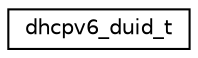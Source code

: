 digraph "Graphical Class Hierarchy"
{
 // LATEX_PDF_SIZE
  edge [fontname="Helvetica",fontsize="10",labelfontname="Helvetica",labelfontsize="10"];
  node [fontname="Helvetica",fontsize="10",shape=record];
  rankdir="LR";
  Node0 [label="dhcpv6_duid_t",height=0.2,width=0.4,color="black", fillcolor="white", style="filled",URL="$uniondhcpv6__duid__t.html",tooltip="Generic storage DUID."];
}

